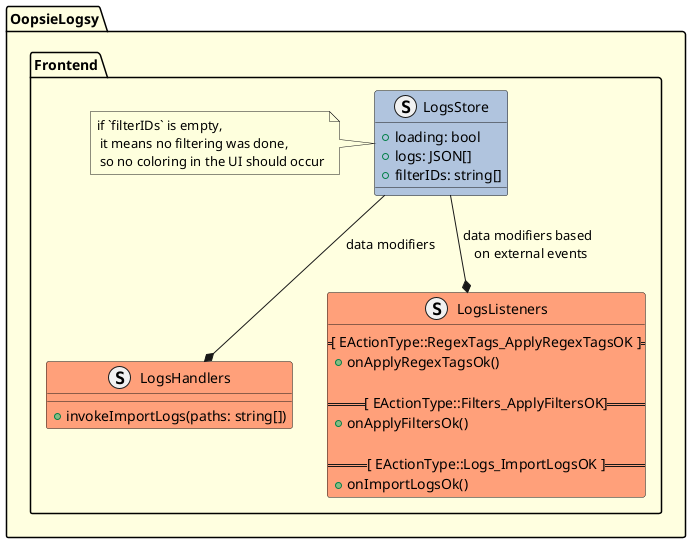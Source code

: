 @startuml Logs

package OopsieLogsy #LightYellow {
    package Frontend {
        struct LogsStore #LightSteelBlue {
            + loading: bool
            + logs: JSON[]
            + filterIDs: string[]
        }
        note left
            if `filterIDs` is empty, 
             it means no filtering was done, 
             so no coloring in the UI should occur
        end note

        struct LogsHandlers #LightSalmon {
            + invokeImportLogs(paths: string[])
        }

        struct LogsListeners #LightSalmon {
            ==[ EActionType::RegexTags_ApplyRegexTagsOK ]==
            + onApplyRegexTagsOk()

            ==[ EActionType::Filters_ApplyFiltersOK] ==
            + onApplyFiltersOk()

            == [ EActionType::Logs_ImportLogsOK ] ==
            + onImportLogsOk()
        }

        LogsStore -down-* LogsHandlers : data modifiers
        LogsStore -down-* LogsListeners : data modifiers based \n on external events
    }
}

@enduml